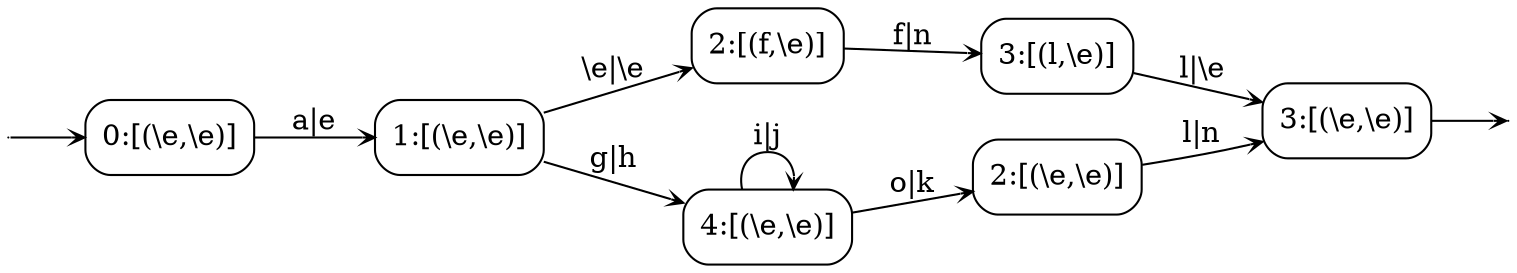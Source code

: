 digraph
{
  vcsn_context = "lat<wordset<char_letters(afgilo)>, wordset<char_letters(ehjkn)>>, z"
  rankdir = LR
  edge [arrowhead = vee, arrowsize = .6]
  {
    node [shape = point, width = 0]
    I0
    F5
  }
  {
    node [shape = circle, style = rounded, width = 0.5]
    0 [label = "0:[(\\e,\\e)]", shape = box]
    1 [label = "1:[(\\e,\\e)]", shape = box]
    2 [label = "2:[(f,\\e)]", shape = box]
    3 [label = "4:[(\\e,\\e)]", shape = box]
    4 [label = "2:[(\\e,\\e)]", shape = box]
    5 [label = "3:[(\\e,\\e)]", shape = box]
    6 [label = "3:[(l,\\e)]", shape = box]
  }
  I0 -> 0
  0 -> 1 [label = "a|e"]
  1 -> 2 [label = "\\e|\\e"]
  1 -> 3 [label = "g|h"]
  2 -> 6 [label = "f|n"]
  3 -> 3 [label = "i|j"]
  3 -> 4 [label = "o|k"]
  4 -> 5 [label = "l|n"]
  5 -> F5
  6 -> 5 [label = "l|\\e"]
}
